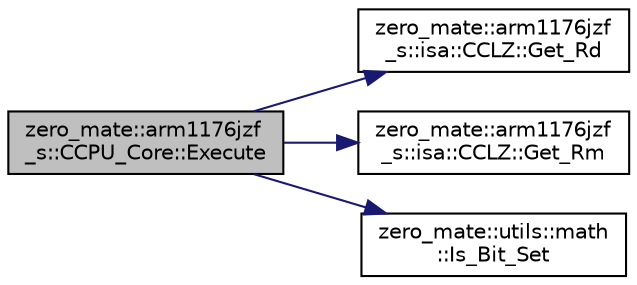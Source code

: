 digraph "zero_mate::arm1176jzf_s::CCPU_Core::Execute"
{
 // LATEX_PDF_SIZE
  bgcolor="transparent";
  edge [fontname="Helvetica",fontsize="10",labelfontname="Helvetica",labelfontsize="10"];
  node [fontname="Helvetica",fontsize="10",shape=record];
  rankdir="LR";
  Node1 [label="zero_mate::arm1176jzf\l_s::CCPU_Core::Execute",height=0.2,width=0.4,color="black", fillcolor="grey75", style="filled", fontcolor="black",tooltip="Executes a CLZ instruction."];
  Node1 -> Node2 [color="midnightblue",fontsize="10",style="solid",fontname="Helvetica"];
  Node2 [label="zero_mate::arm1176jzf\l_s::isa::CCLZ::Get_Rd",height=0.2,width=0.4,color="black",URL="$classzero__mate_1_1arm1176jzf__s_1_1isa_1_1CCLZ.html#a0bae37b50316a28f1ea722685c700976",tooltip=" "];
  Node1 -> Node3 [color="midnightblue",fontsize="10",style="solid",fontname="Helvetica"];
  Node3 [label="zero_mate::arm1176jzf\l_s::isa::CCLZ::Get_Rm",height=0.2,width=0.4,color="black",URL="$classzero__mate_1_1arm1176jzf__s_1_1isa_1_1CCLZ.html#af1803f07a2f91594dc082e93ba140100",tooltip=" "];
  Node1 -> Node4 [color="midnightblue",fontsize="10",style="solid",fontname="Helvetica"];
  Node4 [label="zero_mate::utils::math\l::Is_Bit_Set",height=0.2,width=0.4,color="black",URL="$namespacezero__mate_1_1utils_1_1math.html#af7d93c996dab2ff1b91c5a399dcfe29f",tooltip="Tests whether a bit is set in the given integral variable."];
}
